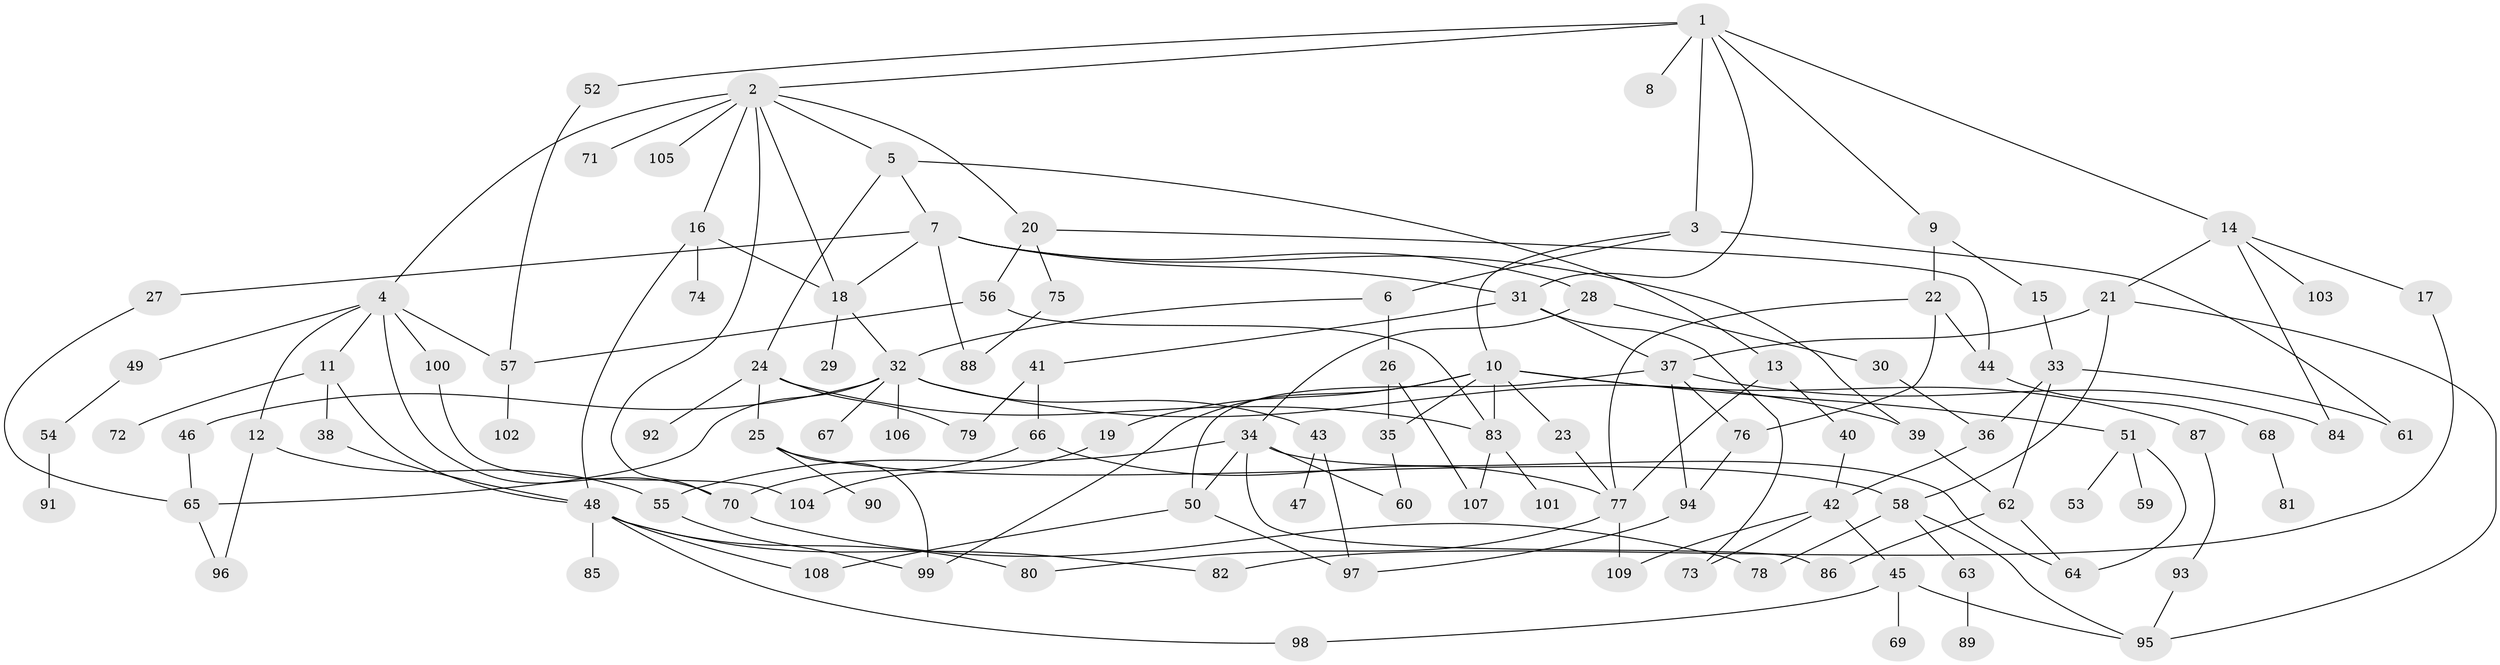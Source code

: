 // Generated by graph-tools (version 1.1) at 2025/25/03/09/25 03:25:34]
// undirected, 109 vertices, 162 edges
graph export_dot {
graph [start="1"]
  node [color=gray90,style=filled];
  1;
  2;
  3;
  4;
  5;
  6;
  7;
  8;
  9;
  10;
  11;
  12;
  13;
  14;
  15;
  16;
  17;
  18;
  19;
  20;
  21;
  22;
  23;
  24;
  25;
  26;
  27;
  28;
  29;
  30;
  31;
  32;
  33;
  34;
  35;
  36;
  37;
  38;
  39;
  40;
  41;
  42;
  43;
  44;
  45;
  46;
  47;
  48;
  49;
  50;
  51;
  52;
  53;
  54;
  55;
  56;
  57;
  58;
  59;
  60;
  61;
  62;
  63;
  64;
  65;
  66;
  67;
  68;
  69;
  70;
  71;
  72;
  73;
  74;
  75;
  76;
  77;
  78;
  79;
  80;
  81;
  82;
  83;
  84;
  85;
  86;
  87;
  88;
  89;
  90;
  91;
  92;
  93;
  94;
  95;
  96;
  97;
  98;
  99;
  100;
  101;
  102;
  103;
  104;
  105;
  106;
  107;
  108;
  109;
  1 -- 2;
  1 -- 3;
  1 -- 8;
  1 -- 9;
  1 -- 14;
  1 -- 52;
  1 -- 31;
  2 -- 4;
  2 -- 5;
  2 -- 16;
  2 -- 20;
  2 -- 71;
  2 -- 105;
  2 -- 18;
  2 -- 70;
  3 -- 6;
  3 -- 10;
  3 -- 61;
  4 -- 11;
  4 -- 12;
  4 -- 49;
  4 -- 100;
  4 -- 57;
  4 -- 70;
  5 -- 7;
  5 -- 13;
  5 -- 24;
  6 -- 26;
  6 -- 32;
  7 -- 27;
  7 -- 28;
  7 -- 31;
  7 -- 88;
  7 -- 39;
  7 -- 18;
  9 -- 15;
  9 -- 22;
  10 -- 19;
  10 -- 23;
  10 -- 35;
  10 -- 51;
  10 -- 87;
  10 -- 99;
  10 -- 83;
  11 -- 38;
  11 -- 48;
  11 -- 72;
  12 -- 96;
  12 -- 55;
  13 -- 40;
  13 -- 77;
  14 -- 17;
  14 -- 21;
  14 -- 103;
  14 -- 84;
  15 -- 33;
  16 -- 18;
  16 -- 74;
  16 -- 48;
  17 -- 82;
  18 -- 29;
  18 -- 32;
  19 -- 104;
  20 -- 56;
  20 -- 75;
  20 -- 44;
  21 -- 58;
  21 -- 37;
  21 -- 95;
  22 -- 44;
  22 -- 77;
  22 -- 76;
  23 -- 77;
  24 -- 25;
  24 -- 79;
  24 -- 83;
  24 -- 92;
  25 -- 90;
  25 -- 99;
  25 -- 58;
  26 -- 107;
  26 -- 35;
  27 -- 65;
  28 -- 30;
  28 -- 34;
  30 -- 36;
  31 -- 37;
  31 -- 41;
  31 -- 73;
  32 -- 39;
  32 -- 43;
  32 -- 46;
  32 -- 67;
  32 -- 106;
  32 -- 65;
  33 -- 36;
  33 -- 61;
  33 -- 62;
  34 -- 55;
  34 -- 64;
  34 -- 86;
  34 -- 60;
  34 -- 50;
  35 -- 60;
  36 -- 42;
  37 -- 50;
  37 -- 76;
  37 -- 84;
  37 -- 94;
  38 -- 48;
  39 -- 62;
  40 -- 42;
  41 -- 66;
  41 -- 79;
  42 -- 45;
  42 -- 73;
  42 -- 109;
  43 -- 47;
  43 -- 97;
  44 -- 68;
  45 -- 69;
  45 -- 98;
  45 -- 95;
  46 -- 65;
  48 -- 85;
  48 -- 108;
  48 -- 80;
  48 -- 98;
  48 -- 82;
  49 -- 54;
  50 -- 97;
  50 -- 108;
  51 -- 53;
  51 -- 59;
  51 -- 64;
  52 -- 57;
  54 -- 91;
  55 -- 99;
  56 -- 57;
  56 -- 83;
  57 -- 102;
  58 -- 63;
  58 -- 78;
  58 -- 95;
  62 -- 86;
  62 -- 64;
  63 -- 89;
  65 -- 96;
  66 -- 70;
  66 -- 77;
  68 -- 81;
  70 -- 78;
  75 -- 88;
  76 -- 94;
  77 -- 80;
  77 -- 109;
  83 -- 101;
  83 -- 107;
  87 -- 93;
  93 -- 95;
  94 -- 97;
  100 -- 104;
}
